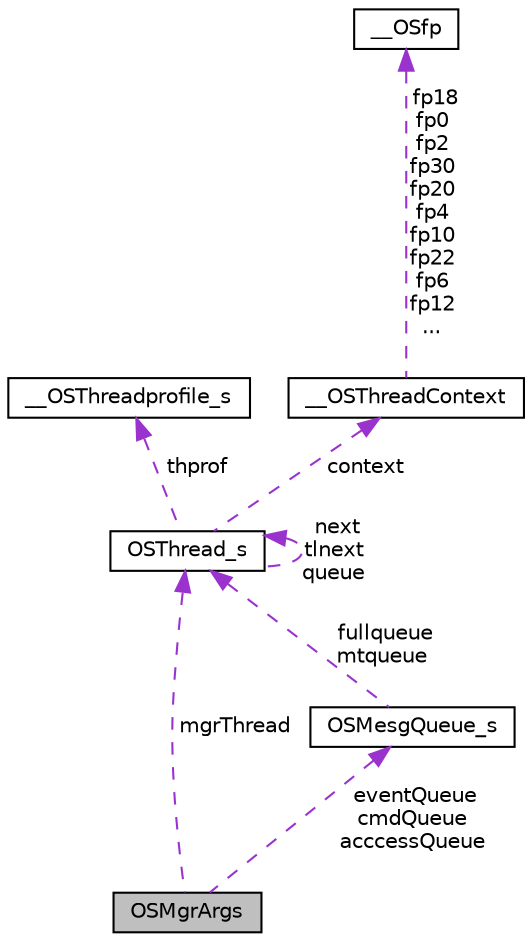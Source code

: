 digraph "OSMgrArgs"
{
 // LATEX_PDF_SIZE
  edge [fontname="Helvetica",fontsize="10",labelfontname="Helvetica",labelfontsize="10"];
  node [fontname="Helvetica",fontsize="10",shape=record];
  Node1 [label="OSMgrArgs",height=0.2,width=0.4,color="black", fillcolor="grey75", style="filled", fontcolor="black",tooltip=" "];
  Node2 -> Node1 [dir="back",color="darkorchid3",fontsize="10",style="dashed",label=" eventQueue\ncmdQueue\nacccessQueue" ,fontname="Helvetica"];
  Node2 [label="OSMesgQueue_s",height=0.2,width=0.4,color="black", fillcolor="white", style="filled",URL="$dc/d50/structOSMesgQueue__s.html",tooltip=" "];
  Node3 -> Node2 [dir="back",color="darkorchid3",fontsize="10",style="dashed",label=" fullqueue\nmtqueue" ,fontname="Helvetica"];
  Node3 [label="OSThread_s",height=0.2,width=0.4,color="black", fillcolor="white", style="filled",URL="$da/dec/structOSThread__s.html",tooltip=" "];
  Node4 -> Node3 [dir="back",color="darkorchid3",fontsize="10",style="dashed",label=" thprof" ,fontname="Helvetica"];
  Node4 [label="__OSThreadprofile_s",height=0.2,width=0.4,color="black", fillcolor="white", style="filled",URL="$dc/d70/struct____OSThreadprofile__s.html",tooltip=" "];
  Node3 -> Node3 [dir="back",color="darkorchid3",fontsize="10",style="dashed",label=" next\ntlnext\nqueue" ,fontname="Helvetica"];
  Node5 -> Node3 [dir="back",color="darkorchid3",fontsize="10",style="dashed",label=" context" ,fontname="Helvetica"];
  Node5 [label="__OSThreadContext",height=0.2,width=0.4,color="black", fillcolor="white", style="filled",URL="$d9/dec/struct____OSThreadContext.html",tooltip=" "];
  Node6 -> Node5 [dir="back",color="darkorchid3",fontsize="10",style="dashed",label=" fp18\nfp0\nfp2\nfp30\nfp20\nfp4\nfp10\nfp22\nfp6\nfp12\n..." ,fontname="Helvetica"];
  Node6 [label="__OSfp",height=0.2,width=0.4,color="black", fillcolor="white", style="filled",URL="$d0/d5b/union____OSfp.html",tooltip=" "];
  Node3 -> Node1 [dir="back",color="darkorchid3",fontsize="10",style="dashed",label=" mgrThread" ,fontname="Helvetica"];
}
